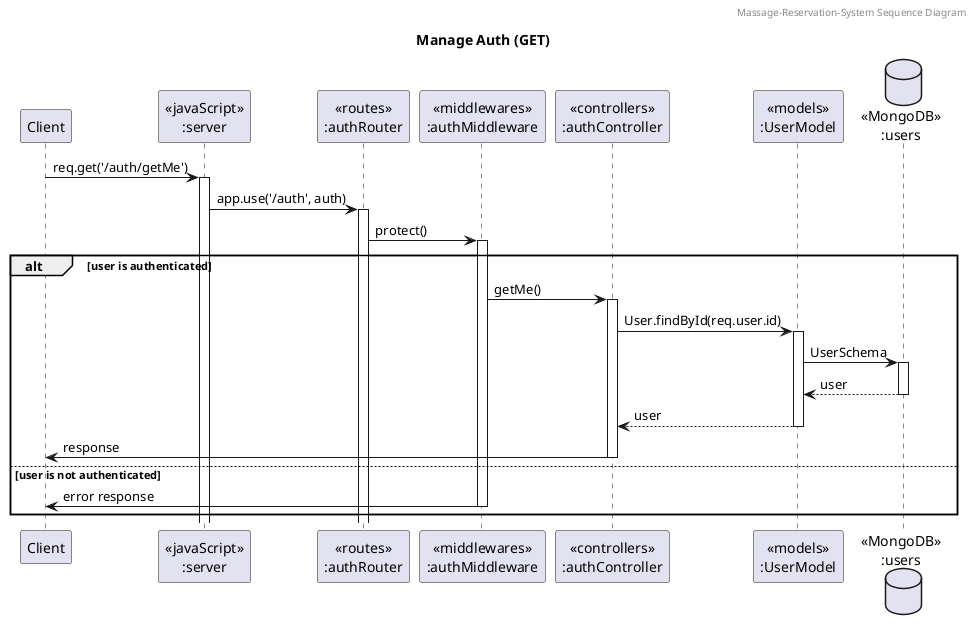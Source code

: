 @startuml Manage Auth (GET)

header Massage-Reservation-System Sequence Diagram
title "Manage Auth (GET)"

participant "Client" as client
participant "<<javaScript>>\n:server" as server
participant "<<routes>>\n:authRouter" as authRouter
participant "<<middlewares>>\n:authMiddleware" as authMiddleware
participant "<<controllers>>\n:authController" as authController
participant "<<models>>\n:UserModel" as userModel
database "<<MongoDB>>\n:users" as userDatabase

client -> server ++: req.get('/auth/getMe')
server -> authRouter ++: app.use('/auth', auth)
authRouter -> authMiddleware ++: protect()
alt user is authenticated
    authMiddleware -> authController ++: getMe()
    authController -> userModel ++: User.findById(req.user.id)
    userModel -> userDatabase ++: UserSchema
    userDatabase --> userModel --: user
    authController <-- userModel --: user
    authController -> client --: response
else user is not authenticated
    authMiddleware -> client --: error response
end

@enduml